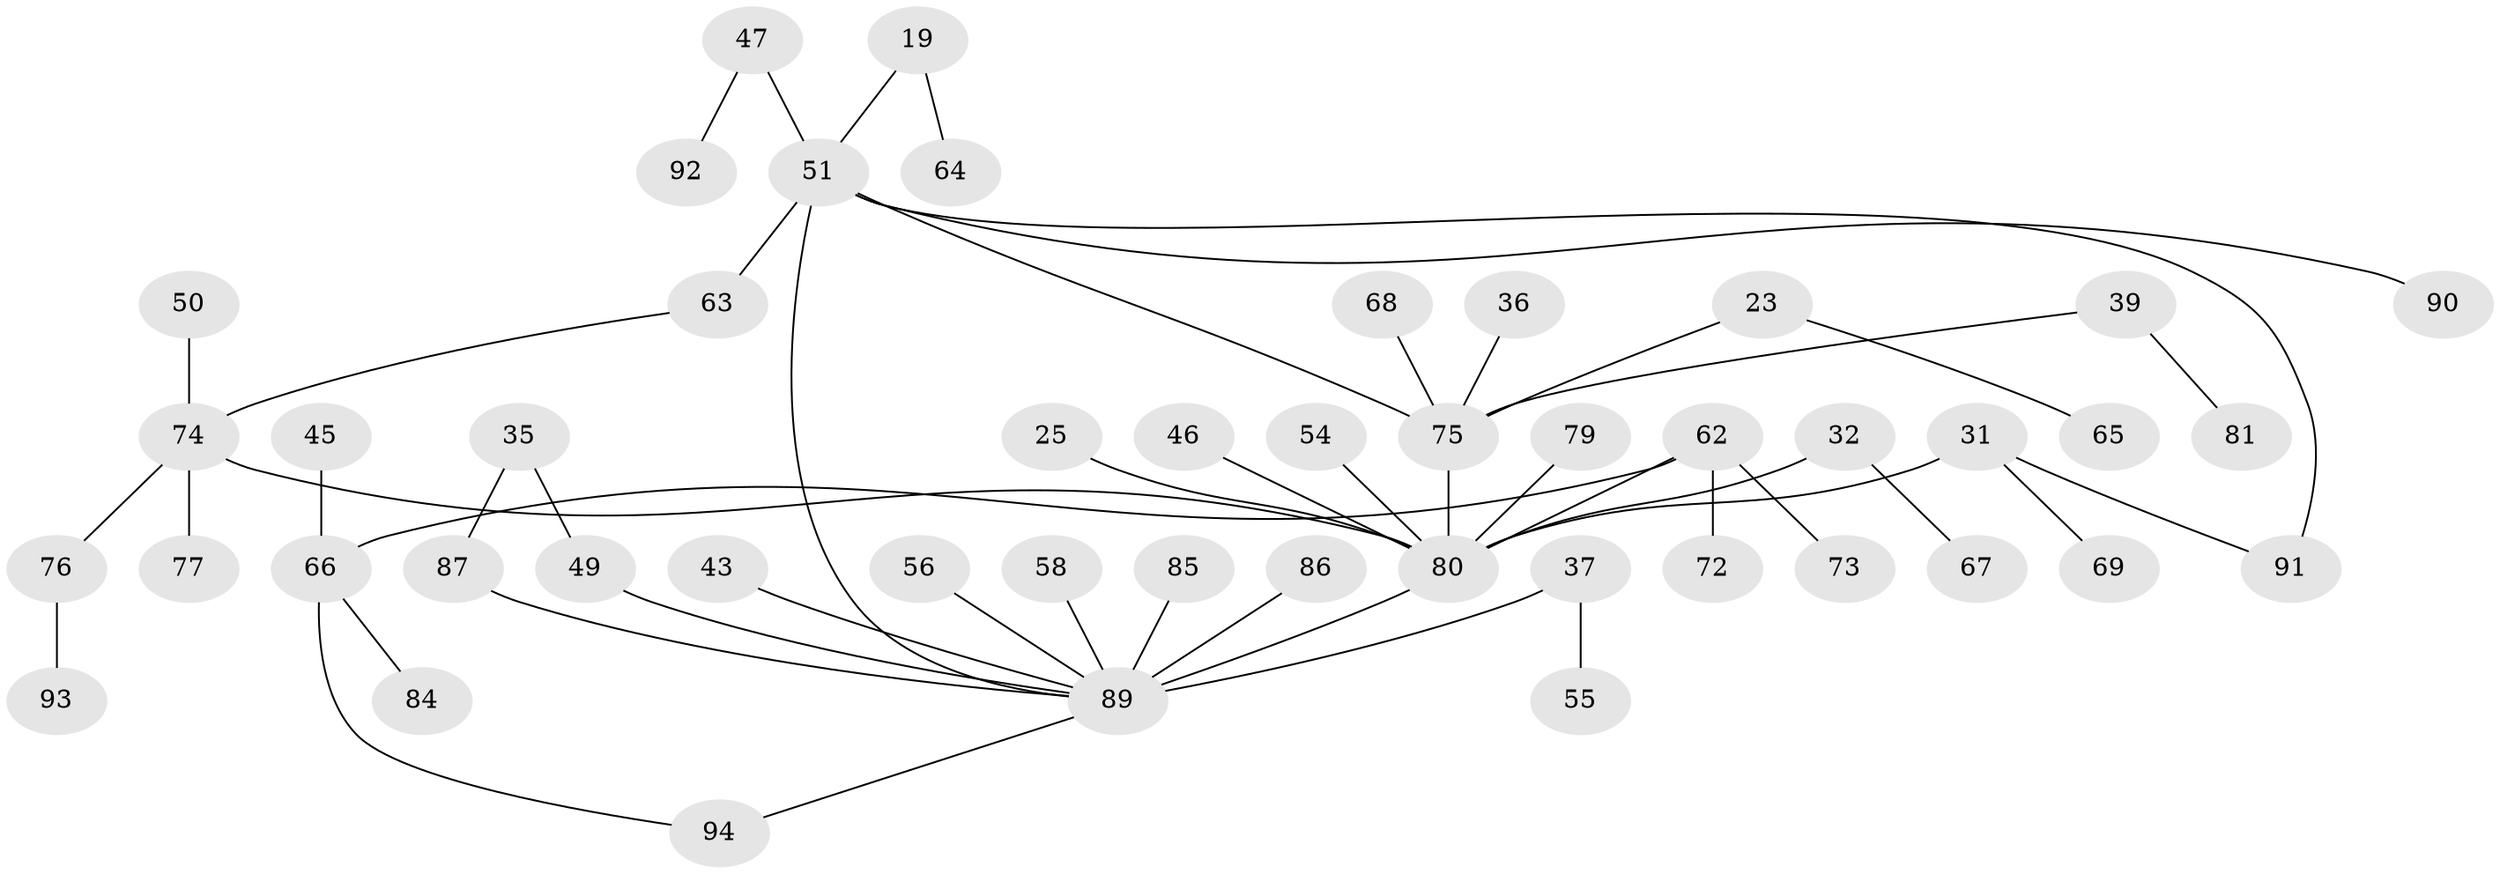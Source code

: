 // original degree distribution, {7: 0.02127659574468085, 6: 0.031914893617021274, 5: 0.0425531914893617, 2: 0.2978723404255319, 3: 0.14893617021276595, 4: 0.07446808510638298, 1: 0.3829787234042553}
// Generated by graph-tools (version 1.1) at 2025/41/03/09/25 04:41:00]
// undirected, 47 vertices, 51 edges
graph export_dot {
graph [start="1"]
  node [color=gray90,style=filled];
  19;
  23;
  25;
  31;
  32;
  35;
  36;
  37;
  39;
  43;
  45;
  46;
  47;
  49 [super="+22"];
  50;
  51 [super="+13+14+16"];
  54;
  55;
  56;
  58;
  62 [super="+30+24+44"];
  63 [super="+53"];
  64;
  65;
  66 [super="+8"];
  67;
  68;
  69;
  72;
  73;
  74 [super="+40+41"];
  75 [super="+12+26+10+29"];
  76 [super="+71"];
  77;
  79;
  80 [super="+28+38+21+60"];
  81;
  84;
  85;
  86;
  87;
  89 [super="+82+59+88"];
  90;
  91 [super="+17"];
  92;
  93;
  94;
  19 -- 64;
  19 -- 51;
  23 -- 65;
  23 -- 75;
  25 -- 80;
  31 -- 69;
  31 -- 91;
  31 -- 80 [weight=2];
  32 -- 67;
  32 -- 80;
  35 -- 87;
  35 -- 49;
  36 -- 75;
  37 -- 55;
  37 -- 89;
  39 -- 81;
  39 -- 75;
  43 -- 89;
  45 -- 66;
  46 -- 80;
  47 -- 92;
  47 -- 51;
  49 -- 89;
  50 -- 74;
  51 -- 75;
  51 -- 89 [weight=2];
  51 -- 90;
  51 -- 91;
  51 -- 63 [weight=2];
  54 -- 80;
  56 -- 89;
  58 -- 89;
  62 -- 73;
  62 -- 72;
  62 -- 80;
  62 -- 66;
  63 -- 74;
  66 -- 94;
  66 -- 84;
  68 -- 75;
  74 -- 77;
  74 -- 80;
  74 -- 76;
  75 -- 80 [weight=3];
  76 -- 93;
  79 -- 80;
  80 -- 89 [weight=5];
  85 -- 89;
  86 -- 89;
  87 -- 89;
  89 -- 94;
}
